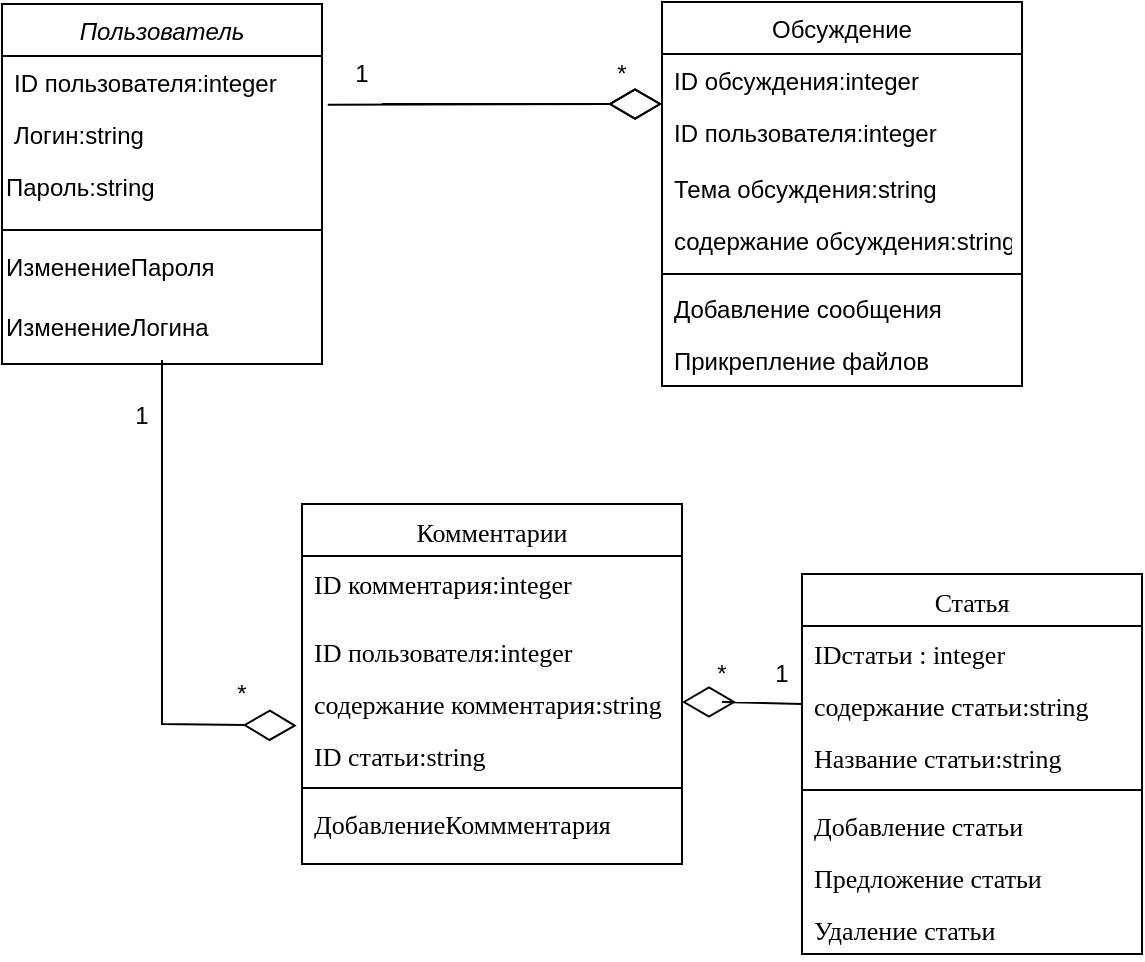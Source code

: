 <mxfile version="19.0.3" type="device"><diagram id="C5RBs43oDa-KdzZeNtuy" name="Page-1"><mxGraphModel dx="1278" dy="641" grid="1" gridSize="10" guides="1" tooltips="1" connect="1" arrows="1" fold="1" page="1" pageScale="1" pageWidth="827" pageHeight="1169" math="0" shadow="0"><root><mxCell id="WIyWlLk6GJQsqaUBKTNV-0"/><mxCell id="WIyWlLk6GJQsqaUBKTNV-1" parent="WIyWlLk6GJQsqaUBKTNV-0"/><mxCell id="zkfFHV4jXpPFQw0GAbJ--0" value="Пользователь" style="swimlane;fontStyle=2;align=center;verticalAlign=top;childLayout=stackLayout;horizontal=1;startSize=26;horizontalStack=0;resizeParent=1;resizeLast=0;collapsible=1;marginBottom=0;rounded=0;shadow=0;strokeWidth=1;" parent="WIyWlLk6GJQsqaUBKTNV-1" vertex="1"><mxGeometry x="240" y="120" width="160" height="180" as="geometry"><mxRectangle x="254" y="110" width="160" height="26" as="alternateBounds"/></mxGeometry></mxCell><mxCell id="1cFmorpcYRVXxZ-eKX40-0" value="ID пользователя:integer" style="text;align=left;verticalAlign=top;spacingLeft=4;spacingRight=4;overflow=hidden;rotatable=0;points=[[0,0.5],[1,0.5]];portConstraint=eastwest;rounded=0;shadow=0;html=0;" parent="zkfFHV4jXpPFQw0GAbJ--0" vertex="1"><mxGeometry y="26" width="160" height="26" as="geometry"/></mxCell><mxCell id="zkfFHV4jXpPFQw0GAbJ--2" value="Логин:string" style="text;align=left;verticalAlign=top;spacingLeft=4;spacingRight=4;overflow=hidden;rotatable=0;points=[[0,0.5],[1,0.5]];portConstraint=eastwest;rounded=0;shadow=0;html=0;" parent="zkfFHV4jXpPFQw0GAbJ--0" vertex="1"><mxGeometry y="52" width="160" height="26" as="geometry"/></mxCell><mxCell id="1cFmorpcYRVXxZ-eKX40-1" value="Пароль&lt;span style=&quot;&quot;&gt;:string&lt;/span&gt;" style="text;whiteSpace=wrap;html=1;" parent="zkfFHV4jXpPFQw0GAbJ--0" vertex="1"><mxGeometry y="78" width="160" height="30" as="geometry"/></mxCell><mxCell id="-QOqrUMRGROmb0pTNQoB-3" value="" style="line;strokeWidth=1;rotatable=0;dashed=0;labelPosition=right;align=left;verticalAlign=middle;spacingTop=0;spacingLeft=6;points=[];portConstraint=eastwest;" vertex="1" parent="zkfFHV4jXpPFQw0GAbJ--0"><mxGeometry y="108" width="160" height="10" as="geometry"/></mxCell><mxCell id="-QOqrUMRGROmb0pTNQoB-1" value="ИзменениеПароля&lt;br&gt;" style="text;whiteSpace=wrap;html=1;" vertex="1" parent="zkfFHV4jXpPFQw0GAbJ--0"><mxGeometry y="118" width="160" height="30" as="geometry"/></mxCell><mxCell id="-QOqrUMRGROmb0pTNQoB-0" value="ИзменениеЛогина" style="text;whiteSpace=wrap;html=1;" vertex="1" parent="zkfFHV4jXpPFQw0GAbJ--0"><mxGeometry y="148" width="160" height="30" as="geometry"/></mxCell><mxCell id="zkfFHV4jXpPFQw0GAbJ--6" value="Комментарии" style="swimlane;fontStyle=0;align=center;verticalAlign=top;childLayout=stackLayout;horizontal=1;startSize=26;horizontalStack=0;resizeParent=1;resizeLast=0;collapsible=1;marginBottom=0;rounded=0;shadow=0;strokeWidth=1;fontFamily=Times New Roman;fontSize=13;" parent="WIyWlLk6GJQsqaUBKTNV-1" vertex="1"><mxGeometry x="390" y="370" width="190" height="180" as="geometry"><mxRectangle x="130" y="380" width="160" height="26" as="alternateBounds"/></mxGeometry></mxCell><mxCell id="1cFmorpcYRVXxZ-eKX40-38" value="ID комментария:integer" style="text;align=left;verticalAlign=top;spacingLeft=4;spacingRight=4;overflow=hidden;rotatable=0;points=[[0,0.5],[1,0.5]];portConstraint=eastwest;rounded=0;shadow=0;html=0;fontFamily=Times New Roman;fontSize=13;" parent="zkfFHV4jXpPFQw0GAbJ--6" vertex="1"><mxGeometry y="26" width="190" height="34" as="geometry"/></mxCell><mxCell id="-QOqrUMRGROmb0pTNQoB-19" value="ID пользователя:integer" style="text;align=left;verticalAlign=top;spacingLeft=4;spacingRight=4;overflow=hidden;rotatable=0;points=[[0,0.5],[1,0.5]];portConstraint=eastwest;rounded=0;shadow=0;html=0;fontFamily=Times New Roman;fontSize=13;" vertex="1" parent="zkfFHV4jXpPFQw0GAbJ--6"><mxGeometry y="60" width="190" height="26" as="geometry"/></mxCell><mxCell id="zkfFHV4jXpPFQw0GAbJ--8" value="содержание комментария:string" style="text;align=left;verticalAlign=top;spacingLeft=4;spacingRight=4;overflow=hidden;rotatable=0;points=[[0,0.5],[1,0.5]];portConstraint=eastwest;rounded=0;shadow=0;html=0;fontFamily=Times New Roman;fontSize=13;" parent="zkfFHV4jXpPFQw0GAbJ--6" vertex="1"><mxGeometry y="86" width="190" height="26" as="geometry"/></mxCell><mxCell id="zkfFHV4jXpPFQw0GAbJ--7" value="ID статьи:string" style="text;align=left;verticalAlign=top;spacingLeft=4;spacingRight=4;overflow=hidden;rotatable=0;points=[[0,0.5],[1,0.5]];portConstraint=eastwest;fontFamily=Times New Roman;fontSize=13;" parent="zkfFHV4jXpPFQw0GAbJ--6" vertex="1"><mxGeometry y="112" width="190" height="26" as="geometry"/></mxCell><mxCell id="-QOqrUMRGROmb0pTNQoB-21" value="" style="line;strokeWidth=1;fillColor=none;align=left;verticalAlign=middle;spacingTop=-1;spacingLeft=3;spacingRight=3;rotatable=0;labelPosition=right;points=[];portConstraint=eastwest;" vertex="1" parent="zkfFHV4jXpPFQw0GAbJ--6"><mxGeometry y="138" width="190" height="8" as="geometry"/></mxCell><mxCell id="-QOqrUMRGROmb0pTNQoB-23" value="ДобавлениеКоммментария" style="text;align=left;verticalAlign=top;spacingLeft=4;spacingRight=4;overflow=hidden;rotatable=0;points=[[0,0.5],[1,0.5]];portConstraint=eastwest;fontFamily=Times New Roman;fontSize=13;" vertex="1" parent="zkfFHV4jXpPFQw0GAbJ--6"><mxGeometry y="146" width="190" height="26" as="geometry"/></mxCell><mxCell id="zkfFHV4jXpPFQw0GAbJ--13" value="Обсуждение" style="swimlane;fontStyle=0;align=center;verticalAlign=top;childLayout=stackLayout;horizontal=1;startSize=26;horizontalStack=0;resizeParent=1;resizeLast=0;collapsible=1;marginBottom=0;rounded=0;shadow=0;strokeWidth=1;fontSize=12;" parent="WIyWlLk6GJQsqaUBKTNV-1" vertex="1"><mxGeometry x="570" y="119" width="180" height="192" as="geometry"><mxRectangle x="340" y="380" width="170" height="26" as="alternateBounds"/></mxGeometry></mxCell><mxCell id="zkfFHV4jXpPFQw0GAbJ--14" value="ID обсуждения:integer" style="text;align=left;verticalAlign=top;spacingLeft=4;spacingRight=4;overflow=hidden;rotatable=0;points=[[0,0.5],[1,0.5]];portConstraint=eastwest;" parent="zkfFHV4jXpPFQw0GAbJ--13" vertex="1"><mxGeometry y="26" width="180" height="26" as="geometry"/></mxCell><mxCell id="1cFmorpcYRVXxZ-eKX40-9" value="ID пользователя:integer" style="text;align=left;verticalAlign=top;spacingLeft=4;spacingRight=4;overflow=hidden;rotatable=0;points=[[0,0.5],[1,0.5]];portConstraint=eastwest;" parent="zkfFHV4jXpPFQw0GAbJ--13" vertex="1"><mxGeometry y="52" width="180" height="28" as="geometry"/></mxCell><mxCell id="1cFmorpcYRVXxZ-eKX40-5" value="Тема обсуждения:string" style="text;align=left;verticalAlign=top;spacingLeft=4;spacingRight=4;overflow=hidden;rotatable=0;points=[[0,0.5],[1,0.5]];portConstraint=eastwest;" parent="zkfFHV4jXpPFQw0GAbJ--13" vertex="1"><mxGeometry y="80" width="180" height="26" as="geometry"/></mxCell><mxCell id="1cFmorpcYRVXxZ-eKX40-43" value="содержание обсуждения:string" style="text;align=left;verticalAlign=top;spacingLeft=4;spacingRight=4;overflow=hidden;rotatable=0;points=[[0,0.5],[1,0.5]];portConstraint=eastwest;" parent="zkfFHV4jXpPFQw0GAbJ--13" vertex="1"><mxGeometry y="106" width="180" height="26" as="geometry"/></mxCell><mxCell id="-QOqrUMRGROmb0pTNQoB-12" value="" style="line;strokeWidth=1;fillColor=none;align=left;verticalAlign=middle;spacingTop=-1;spacingLeft=3;spacingRight=3;rotatable=0;labelPosition=right;points=[];portConstraint=eastwest;" vertex="1" parent="zkfFHV4jXpPFQw0GAbJ--13"><mxGeometry y="132" width="180" height="8" as="geometry"/></mxCell><mxCell id="-QOqrUMRGROmb0pTNQoB-11" value="Добавление сообщения" style="text;align=left;verticalAlign=top;spacingLeft=4;spacingRight=4;overflow=hidden;rotatable=0;points=[[0,0.5],[1,0.5]];portConstraint=eastwest;" vertex="1" parent="zkfFHV4jXpPFQw0GAbJ--13"><mxGeometry y="140" width="180" height="26" as="geometry"/></mxCell><mxCell id="-QOqrUMRGROmb0pTNQoB-13" value="Прикрепление файлов" style="text;align=left;verticalAlign=top;spacingLeft=4;spacingRight=4;overflow=hidden;rotatable=0;points=[[0,0.5],[1,0.5]];portConstraint=eastwest;" vertex="1" parent="zkfFHV4jXpPFQw0GAbJ--13"><mxGeometry y="166" width="180" height="26" as="geometry"/></mxCell><mxCell id="1cFmorpcYRVXxZ-eKX40-15" value="Статья" style="swimlane;fontStyle=0;align=center;verticalAlign=top;childLayout=stackLayout;horizontal=1;startSize=26;horizontalStack=0;resizeParent=1;resizeLast=0;collapsible=1;marginBottom=0;rounded=0;shadow=0;strokeWidth=1;fontFamily=Times New Roman;fontSize=13;" parent="WIyWlLk6GJQsqaUBKTNV-1" vertex="1"><mxGeometry x="640" y="405" width="170" height="190" as="geometry"><mxRectangle x="130" y="380" width="160" height="26" as="alternateBounds"/></mxGeometry></mxCell><mxCell id="1cFmorpcYRVXxZ-eKX40-16" value="IDстатьи : integer" style="text;align=left;verticalAlign=top;spacingLeft=4;spacingRight=4;overflow=hidden;rotatable=0;points=[[0,0.5],[1,0.5]];portConstraint=eastwest;rounded=0;shadow=0;html=0;fontFamily=Times New Roman;fontSize=13;" parent="1cFmorpcYRVXxZ-eKX40-15" vertex="1"><mxGeometry y="26" width="170" height="26" as="geometry"/></mxCell><mxCell id="1cFmorpcYRVXxZ-eKX40-17" value="содержание статьи:string" style="text;align=left;verticalAlign=top;spacingLeft=4;spacingRight=4;overflow=hidden;rotatable=0;points=[[0,0.5],[1,0.5]];portConstraint=eastwest;fontFamily=Times New Roman;fontSize=13;" parent="1cFmorpcYRVXxZ-eKX40-15" vertex="1"><mxGeometry y="52" width="170" height="26" as="geometry"/></mxCell><mxCell id="1cFmorpcYRVXxZ-eKX40-41" value="Название статьи:string" style="text;align=left;verticalAlign=top;spacingLeft=4;spacingRight=4;overflow=hidden;rotatable=0;points=[[0,0.5],[1,0.5]];portConstraint=eastwest;fontFamily=Times New Roman;fontSize=13;" parent="1cFmorpcYRVXxZ-eKX40-15" vertex="1"><mxGeometry y="78" width="170" height="26" as="geometry"/></mxCell><mxCell id="-QOqrUMRGROmb0pTNQoB-31" value="" style="line;strokeWidth=1;fillColor=none;align=left;verticalAlign=middle;spacingTop=-1;spacingLeft=3;spacingRight=3;rotatable=0;labelPosition=right;points=[];portConstraint=eastwest;" vertex="1" parent="1cFmorpcYRVXxZ-eKX40-15"><mxGeometry y="104" width="170" height="8" as="geometry"/></mxCell><mxCell id="-QOqrUMRGROmb0pTNQoB-29" value="Добавление статьи" style="text;align=left;verticalAlign=top;spacingLeft=4;spacingRight=4;overflow=hidden;rotatable=0;points=[[0,0.5],[1,0.5]];portConstraint=eastwest;fontFamily=Times New Roman;fontSize=13;" vertex="1" parent="1cFmorpcYRVXxZ-eKX40-15"><mxGeometry y="112" width="170" height="26" as="geometry"/></mxCell><mxCell id="-QOqrUMRGROmb0pTNQoB-30" value="Предложение статьи" style="text;align=left;verticalAlign=top;spacingLeft=4;spacingRight=4;overflow=hidden;rotatable=0;points=[[0,0.5],[1,0.5]];portConstraint=eastwest;fontFamily=Times New Roman;fontSize=13;" vertex="1" parent="1cFmorpcYRVXxZ-eKX40-15"><mxGeometry y="138" width="170" height="26" as="geometry"/></mxCell><mxCell id="-QOqrUMRGROmb0pTNQoB-28" value="Удаление статьи" style="text;align=left;verticalAlign=top;spacingLeft=4;spacingRight=4;overflow=hidden;rotatable=0;points=[[0,0.5],[1,0.5]];portConstraint=eastwest;fontFamily=Times New Roman;fontSize=13;" vertex="1" parent="1cFmorpcYRVXxZ-eKX40-15"><mxGeometry y="164" width="170" height="26" as="geometry"/></mxCell><mxCell id="-QOqrUMRGROmb0pTNQoB-4" value="" style="endArrow=diamondThin;endFill=0;endSize=24;html=1;rounded=0;" edge="1" parent="WIyWlLk6GJQsqaUBKTNV-1"><mxGeometry width="160" relative="1" as="geometry"><mxPoint x="430" y="170" as="sourcePoint"/><mxPoint x="570" y="170" as="targetPoint"/></mxGeometry></mxCell><mxCell id="-QOqrUMRGROmb0pTNQoB-5" value="" style="endArrow=diamondThin;endFill=0;endSize=24;html=1;rounded=0;exitX=1.018;exitY=-0.062;exitDx=0;exitDy=0;exitPerimeter=0;" edge="1" parent="WIyWlLk6GJQsqaUBKTNV-1" source="zkfFHV4jXpPFQw0GAbJ--2"><mxGeometry width="160" relative="1" as="geometry"><mxPoint x="430" y="170" as="sourcePoint"/><mxPoint x="570" y="170" as="targetPoint"/></mxGeometry></mxCell><mxCell id="-QOqrUMRGROmb0pTNQoB-7" value="1" style="text;html=1;strokeColor=none;fillColor=none;align=center;verticalAlign=middle;whiteSpace=wrap;rounded=0;" vertex="1" parent="WIyWlLk6GJQsqaUBKTNV-1"><mxGeometry x="410" y="140" width="20" height="30" as="geometry"/></mxCell><mxCell id="-QOqrUMRGROmb0pTNQoB-8" value="*" style="text;html=1;strokeColor=none;fillColor=none;align=center;verticalAlign=middle;whiteSpace=wrap;rounded=0;" vertex="1" parent="WIyWlLk6GJQsqaUBKTNV-1"><mxGeometry x="540" y="140" width="20" height="30" as="geometry"/></mxCell><mxCell id="-QOqrUMRGROmb0pTNQoB-14" value="1" style="text;html=1;strokeColor=none;fillColor=none;align=center;verticalAlign=middle;whiteSpace=wrap;rounded=0;" vertex="1" parent="WIyWlLk6GJQsqaUBKTNV-1"><mxGeometry x="300" y="311" width="20" height="30" as="geometry"/></mxCell><mxCell id="-QOqrUMRGROmb0pTNQoB-15" value="*" style="text;html=1;strokeColor=none;fillColor=none;align=center;verticalAlign=middle;whiteSpace=wrap;rounded=0;" vertex="1" parent="WIyWlLk6GJQsqaUBKTNV-1"><mxGeometry x="350" y="450" width="20" height="30" as="geometry"/></mxCell><mxCell id="-QOqrUMRGROmb0pTNQoB-16" value="" style="endArrow=diamondThin;endFill=0;endSize=24;html=1;rounded=0;exitX=0.5;exitY=1;exitDx=0;exitDy=0;entryX=-0.014;entryY=0.954;entryDx=0;entryDy=0;entryPerimeter=0;" edge="1" parent="WIyWlLk6GJQsqaUBKTNV-1" source="-QOqrUMRGROmb0pTNQoB-0" target="zkfFHV4jXpPFQw0GAbJ--8"><mxGeometry width="160" relative="1" as="geometry"><mxPoint x="372.88" y="329.388" as="sourcePoint"/><mxPoint x="390" y="529" as="targetPoint"/><Array as="points"><mxPoint x="320" y="480"/></Array></mxGeometry></mxCell><mxCell id="-QOqrUMRGROmb0pTNQoB-20" value="" style="endArrow=diamondThin;endFill=0;endSize=24;html=1;rounded=0;exitX=0;exitY=0.5;exitDx=0;exitDy=0;entryX=1;entryY=0.5;entryDx=0;entryDy=0;" edge="1" parent="WIyWlLk6GJQsqaUBKTNV-1" source="1cFmorpcYRVXxZ-eKX40-17" target="zkfFHV4jXpPFQw0GAbJ--8"><mxGeometry width="160" relative="1" as="geometry"><mxPoint x="580" y="490" as="sourcePoint"/><mxPoint x="550" y="495" as="targetPoint"/><Array as="points"><mxPoint x="600" y="469"/></Array></mxGeometry></mxCell><mxCell id="-QOqrUMRGROmb0pTNQoB-25" value="*" style="text;html=1;strokeColor=none;fillColor=none;align=center;verticalAlign=middle;whiteSpace=wrap;rounded=0;" vertex="1" parent="WIyWlLk6GJQsqaUBKTNV-1"><mxGeometry x="590" y="440" width="20" height="30" as="geometry"/></mxCell><mxCell id="-QOqrUMRGROmb0pTNQoB-26" value="1" style="text;html=1;strokeColor=none;fillColor=none;align=center;verticalAlign=middle;whiteSpace=wrap;rounded=0;" vertex="1" parent="WIyWlLk6GJQsqaUBKTNV-1"><mxGeometry x="620" y="440" width="20" height="30" as="geometry"/></mxCell></root></mxGraphModel></diagram></mxfile>